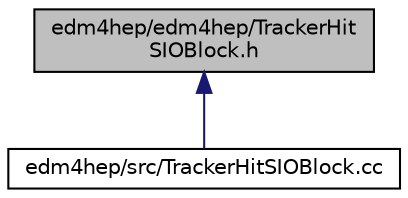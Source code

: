 digraph "edm4hep/edm4hep/TrackerHitSIOBlock.h"
{
 // LATEX_PDF_SIZE
  edge [fontname="Helvetica",fontsize="10",labelfontname="Helvetica",labelfontsize="10"];
  node [fontname="Helvetica",fontsize="10",shape=record];
  Node1 [label="edm4hep/edm4hep/TrackerHit\lSIOBlock.h",height=0.2,width=0.4,color="black", fillcolor="grey75", style="filled", fontcolor="black",tooltip=" "];
  Node1 -> Node2 [dir="back",color="midnightblue",fontsize="10",style="solid",fontname="Helvetica"];
  Node2 [label="edm4hep/src/TrackerHitSIOBlock.cc",height=0.2,width=0.4,color="black", fillcolor="white", style="filled",URL="$_tracker_hit_s_i_o_block_8cc.html",tooltip=" "];
}

